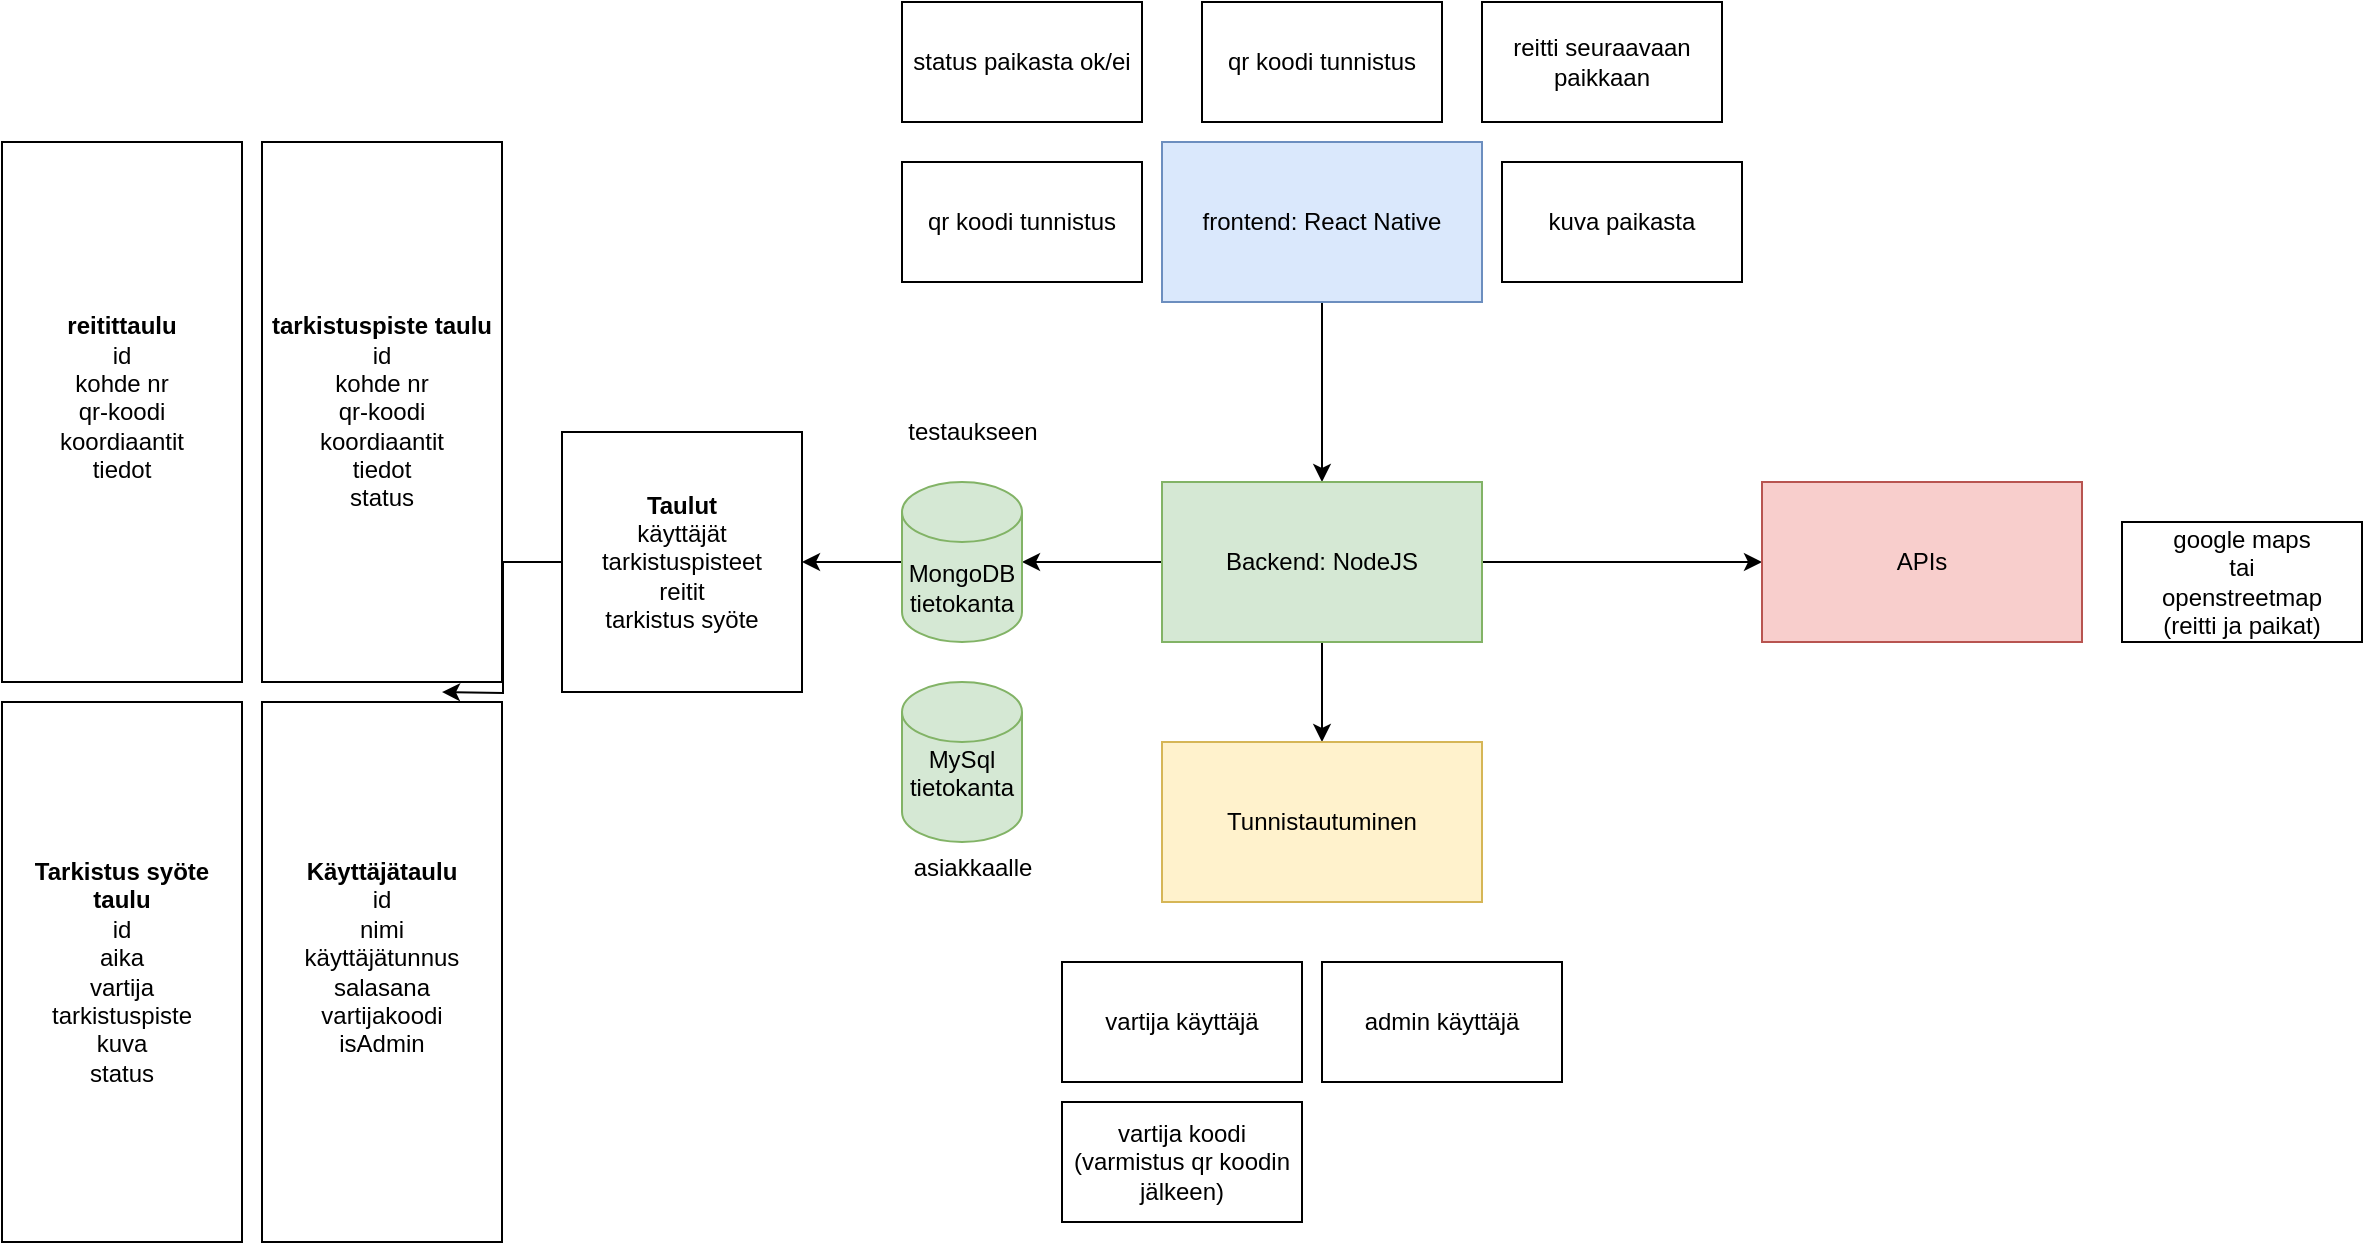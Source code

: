 <mxfile version="24.7.8">
  <diagram name="Page-1" id="tVYD-NR_7c8jrGT-u7KV">
    <mxGraphModel dx="2537" dy="2093" grid="1" gridSize="10" guides="1" tooltips="1" connect="1" arrows="1" fold="1" page="1" pageScale="1" pageWidth="850" pageHeight="1100" math="0" shadow="0">
      <root>
        <mxCell id="0" />
        <mxCell id="1" parent="0" />
        <mxCell id="6DlvTgvoP62fpNUdaAW--27" style="edgeStyle=orthogonalEdgeStyle;rounded=0;orthogonalLoop=1;jettySize=auto;html=1;" edge="1" parent="1" source="6DlvTgvoP62fpNUdaAW--1" target="6DlvTgvoP62fpNUdaAW--2">
          <mxGeometry relative="1" as="geometry" />
        </mxCell>
        <mxCell id="6DlvTgvoP62fpNUdaAW--1" value="frontend: React Native" style="rounded=0;whiteSpace=wrap;html=1;fillColor=#dae8fc;strokeColor=#6c8ebf;" vertex="1" parent="1">
          <mxGeometry x="320" y="-20" width="160" height="80" as="geometry" />
        </mxCell>
        <mxCell id="6DlvTgvoP62fpNUdaAW--28" style="edgeStyle=orthogonalEdgeStyle;rounded=0;orthogonalLoop=1;jettySize=auto;html=1;" edge="1" parent="1" source="6DlvTgvoP62fpNUdaAW--2" target="6DlvTgvoP62fpNUdaAW--23">
          <mxGeometry relative="1" as="geometry" />
        </mxCell>
        <mxCell id="6DlvTgvoP62fpNUdaAW--29" style="edgeStyle=orthogonalEdgeStyle;rounded=0;orthogonalLoop=1;jettySize=auto;html=1;entryX=0.5;entryY=0;entryDx=0;entryDy=0;" edge="1" parent="1" source="6DlvTgvoP62fpNUdaAW--2" target="6DlvTgvoP62fpNUdaAW--4">
          <mxGeometry relative="1" as="geometry" />
        </mxCell>
        <mxCell id="6DlvTgvoP62fpNUdaAW--30" style="edgeStyle=orthogonalEdgeStyle;rounded=0;orthogonalLoop=1;jettySize=auto;html=1;" edge="1" parent="1" source="6DlvTgvoP62fpNUdaAW--2" target="6DlvTgvoP62fpNUdaAW--14">
          <mxGeometry relative="1" as="geometry" />
        </mxCell>
        <mxCell id="6DlvTgvoP62fpNUdaAW--2" value="Backend: NodeJS" style="rounded=0;whiteSpace=wrap;html=1;fillColor=#d5e8d4;strokeColor=#82b366;" vertex="1" parent="1">
          <mxGeometry x="320" y="150" width="160" height="80" as="geometry" />
        </mxCell>
        <mxCell id="6DlvTgvoP62fpNUdaAW--4" value="Tunnistautuminen" style="rounded=0;whiteSpace=wrap;html=1;fillColor=#fff2cc;strokeColor=#d6b656;" vertex="1" parent="1">
          <mxGeometry x="320" y="280" width="160" height="80" as="geometry" />
        </mxCell>
        <mxCell id="6DlvTgvoP62fpNUdaAW--5" value="vartija käyttäjä" style="rounded=0;whiteSpace=wrap;html=1;" vertex="1" parent="1">
          <mxGeometry x="270" y="390" width="120" height="60" as="geometry" />
        </mxCell>
        <mxCell id="6DlvTgvoP62fpNUdaAW--6" value="admin käyttäjä" style="rounded=0;whiteSpace=wrap;html=1;" vertex="1" parent="1">
          <mxGeometry x="400" y="390" width="120" height="60" as="geometry" />
        </mxCell>
        <mxCell id="6DlvTgvoP62fpNUdaAW--7" value="qr koodi tunnistus" style="rounded=0;whiteSpace=wrap;html=1;" vertex="1" parent="1">
          <mxGeometry x="190" y="-10" width="120" height="60" as="geometry" />
        </mxCell>
        <mxCell id="6DlvTgvoP62fpNUdaAW--8" value="vartija koodi&lt;div&gt;(varmistus qr koodin jälkeen)&lt;/div&gt;" style="rounded=0;whiteSpace=wrap;html=1;" vertex="1" parent="1">
          <mxGeometry x="270" y="460" width="120" height="60" as="geometry" />
        </mxCell>
        <mxCell id="6DlvTgvoP62fpNUdaAW--10" value="kuva paikasta" style="rounded=0;whiteSpace=wrap;html=1;" vertex="1" parent="1">
          <mxGeometry x="490" y="-10" width="120" height="60" as="geometry" />
        </mxCell>
        <mxCell id="6DlvTgvoP62fpNUdaAW--11" value="qr koodi tunnistus" style="rounded=0;whiteSpace=wrap;html=1;" vertex="1" parent="1">
          <mxGeometry x="340" y="-90" width="120" height="60" as="geometry" />
        </mxCell>
        <mxCell id="6DlvTgvoP62fpNUdaAW--31" style="edgeStyle=orthogonalEdgeStyle;rounded=0;orthogonalLoop=1;jettySize=auto;html=1;entryX=1;entryY=0.5;entryDx=0;entryDy=0;" edge="1" parent="1" source="6DlvTgvoP62fpNUdaAW--14" target="6DlvTgvoP62fpNUdaAW--15">
          <mxGeometry relative="1" as="geometry" />
        </mxCell>
        <mxCell id="6DlvTgvoP62fpNUdaAW--14" value="MongoDB tietokanta" style="shape=cylinder3;whiteSpace=wrap;html=1;boundedLbl=1;backgroundOutline=1;size=15;fillColor=#d5e8d4;strokeColor=#82b366;" vertex="1" parent="1">
          <mxGeometry x="190" y="150" width="60" height="80" as="geometry" />
        </mxCell>
        <mxCell id="6DlvTgvoP62fpNUdaAW--32" style="edgeStyle=orthogonalEdgeStyle;rounded=0;orthogonalLoop=1;jettySize=auto;html=1;" edge="1" parent="1" source="6DlvTgvoP62fpNUdaAW--15">
          <mxGeometry relative="1" as="geometry">
            <mxPoint x="-40" y="255" as="targetPoint" />
          </mxGeometry>
        </mxCell>
        <mxCell id="6DlvTgvoP62fpNUdaAW--15" value="&lt;div&gt;&lt;b&gt;Taulut&lt;/b&gt;&lt;/div&gt;käyttäjät&lt;div&gt;tarkistuspisteet&lt;/div&gt;&lt;div&gt;reitit&lt;/div&gt;&lt;div&gt;tarkistus syöte&lt;/div&gt;" style="rounded=0;whiteSpace=wrap;html=1;" vertex="1" parent="1">
          <mxGeometry x="20" y="125" width="120" height="130" as="geometry" />
        </mxCell>
        <mxCell id="6DlvTgvoP62fpNUdaAW--16" value="&lt;div&gt;&lt;b&gt;Käyttäjätaulu&lt;/b&gt;&lt;/div&gt;&lt;div&gt;id&lt;/div&gt;&lt;div&gt;nimi&lt;/div&gt;&lt;div&gt;käyttäjätunnus&lt;/div&gt;&lt;div&gt;salasana&lt;/div&gt;&lt;div&gt;vartijakoodi&lt;/div&gt;&lt;div&gt;isAdmin&lt;/div&gt;&lt;div&gt;&lt;br&gt;&lt;/div&gt;" style="rounded=0;whiteSpace=wrap;html=1;" vertex="1" parent="1">
          <mxGeometry x="-130" y="260" width="120" height="270" as="geometry" />
        </mxCell>
        <mxCell id="6DlvTgvoP62fpNUdaAW--17" value="&lt;div&gt;&lt;b&gt;tarkistuspiste taulu&lt;/b&gt;&lt;/div&gt;&lt;div&gt;id&lt;/div&gt;&lt;div&gt;kohde nr&lt;/div&gt;&lt;div&gt;qr-koodi&lt;/div&gt;&lt;div&gt;koordiaantit&lt;/div&gt;&lt;div&gt;tiedot&lt;/div&gt;&lt;div&gt;status&lt;/div&gt;" style="rounded=0;whiteSpace=wrap;html=1;" vertex="1" parent="1">
          <mxGeometry x="-130" y="-20" width="120" height="270" as="geometry" />
        </mxCell>
        <mxCell id="6DlvTgvoP62fpNUdaAW--18" value="&lt;div&gt;&lt;b&gt;Tarkistus syöte taulu&lt;/b&gt;&lt;/div&gt;&lt;div&gt;id&lt;/div&gt;&lt;div&gt;aika&lt;/div&gt;&lt;div&gt;vartija&lt;/div&gt;&lt;div&gt;tarkistuspiste&lt;/div&gt;&lt;div&gt;kuva&lt;/div&gt;&lt;div&gt;status&lt;/div&gt;" style="rounded=0;whiteSpace=wrap;html=1;" vertex="1" parent="1">
          <mxGeometry x="-260" y="260" width="120" height="270" as="geometry" />
        </mxCell>
        <mxCell id="6DlvTgvoP62fpNUdaAW--19" value="&lt;div&gt;&lt;b&gt;reitittaulu&lt;/b&gt;&lt;/div&gt;&lt;div&gt;id&lt;/div&gt;&lt;div&gt;kohde nr&lt;/div&gt;&lt;div&gt;qr-koodi&lt;/div&gt;&lt;div&gt;koordiaantit&lt;/div&gt;&lt;div&gt;tiedot&lt;/div&gt;&lt;div&gt;&lt;br&gt;&lt;/div&gt;" style="rounded=0;whiteSpace=wrap;html=1;" vertex="1" parent="1">
          <mxGeometry x="-260" y="-20" width="120" height="270" as="geometry" />
        </mxCell>
        <mxCell id="6DlvTgvoP62fpNUdaAW--20" value="status paikasta ok/ei" style="rounded=0;whiteSpace=wrap;html=1;" vertex="1" parent="1">
          <mxGeometry x="190" y="-90" width="120" height="60" as="geometry" />
        </mxCell>
        <mxCell id="6DlvTgvoP62fpNUdaAW--21" value="reitti seuraavaan paikkaan" style="rounded=0;whiteSpace=wrap;html=1;" vertex="1" parent="1">
          <mxGeometry x="480" y="-90" width="120" height="60" as="geometry" />
        </mxCell>
        <mxCell id="6DlvTgvoP62fpNUdaAW--23" value="APIs" style="rounded=0;whiteSpace=wrap;html=1;fillColor=#f8cecc;strokeColor=#b85450;" vertex="1" parent="1">
          <mxGeometry x="620" y="150" width="160" height="80" as="geometry" />
        </mxCell>
        <mxCell id="6DlvTgvoP62fpNUdaAW--24" value="google maps&lt;div&gt;tai&lt;/div&gt;&lt;div&gt;openstreetmap&lt;br&gt;&lt;div&gt;(reitti ja paikat)&lt;/div&gt;&lt;/div&gt;" style="rounded=0;whiteSpace=wrap;html=1;" vertex="1" parent="1">
          <mxGeometry x="800" y="170" width="120" height="60" as="geometry" />
        </mxCell>
        <mxCell id="6DlvTgvoP62fpNUdaAW--33" value="MySql&lt;div&gt;tietokanta&lt;/div&gt;&lt;div&gt;&lt;br&gt;&lt;/div&gt;" style="shape=cylinder3;whiteSpace=wrap;html=1;boundedLbl=1;backgroundOutline=1;size=15;fillColor=#d5e8d4;strokeColor=#82b366;" vertex="1" parent="1">
          <mxGeometry x="190" y="250" width="60" height="80" as="geometry" />
        </mxCell>
        <mxCell id="6DlvTgvoP62fpNUdaAW--34" value="testaukseen" style="text;html=1;align=center;verticalAlign=middle;resizable=0;points=[];autosize=1;strokeColor=none;fillColor=none;" vertex="1" parent="1">
          <mxGeometry x="180" y="110" width="90" height="30" as="geometry" />
        </mxCell>
        <mxCell id="6DlvTgvoP62fpNUdaAW--35" value="&lt;span style=&quot;text-wrap: wrap;&quot;&gt;asiakkaalle&lt;/span&gt;&lt;div&gt;&lt;span style=&quot;text-wrap: wrap;&quot;&gt;&lt;br&gt;&lt;/span&gt;&lt;/div&gt;" style="text;html=1;align=center;verticalAlign=middle;resizable=0;points=[];autosize=1;strokeColor=none;fillColor=none;" vertex="1" parent="1">
          <mxGeometry x="185" y="330" width="80" height="40" as="geometry" />
        </mxCell>
      </root>
    </mxGraphModel>
  </diagram>
</mxfile>
